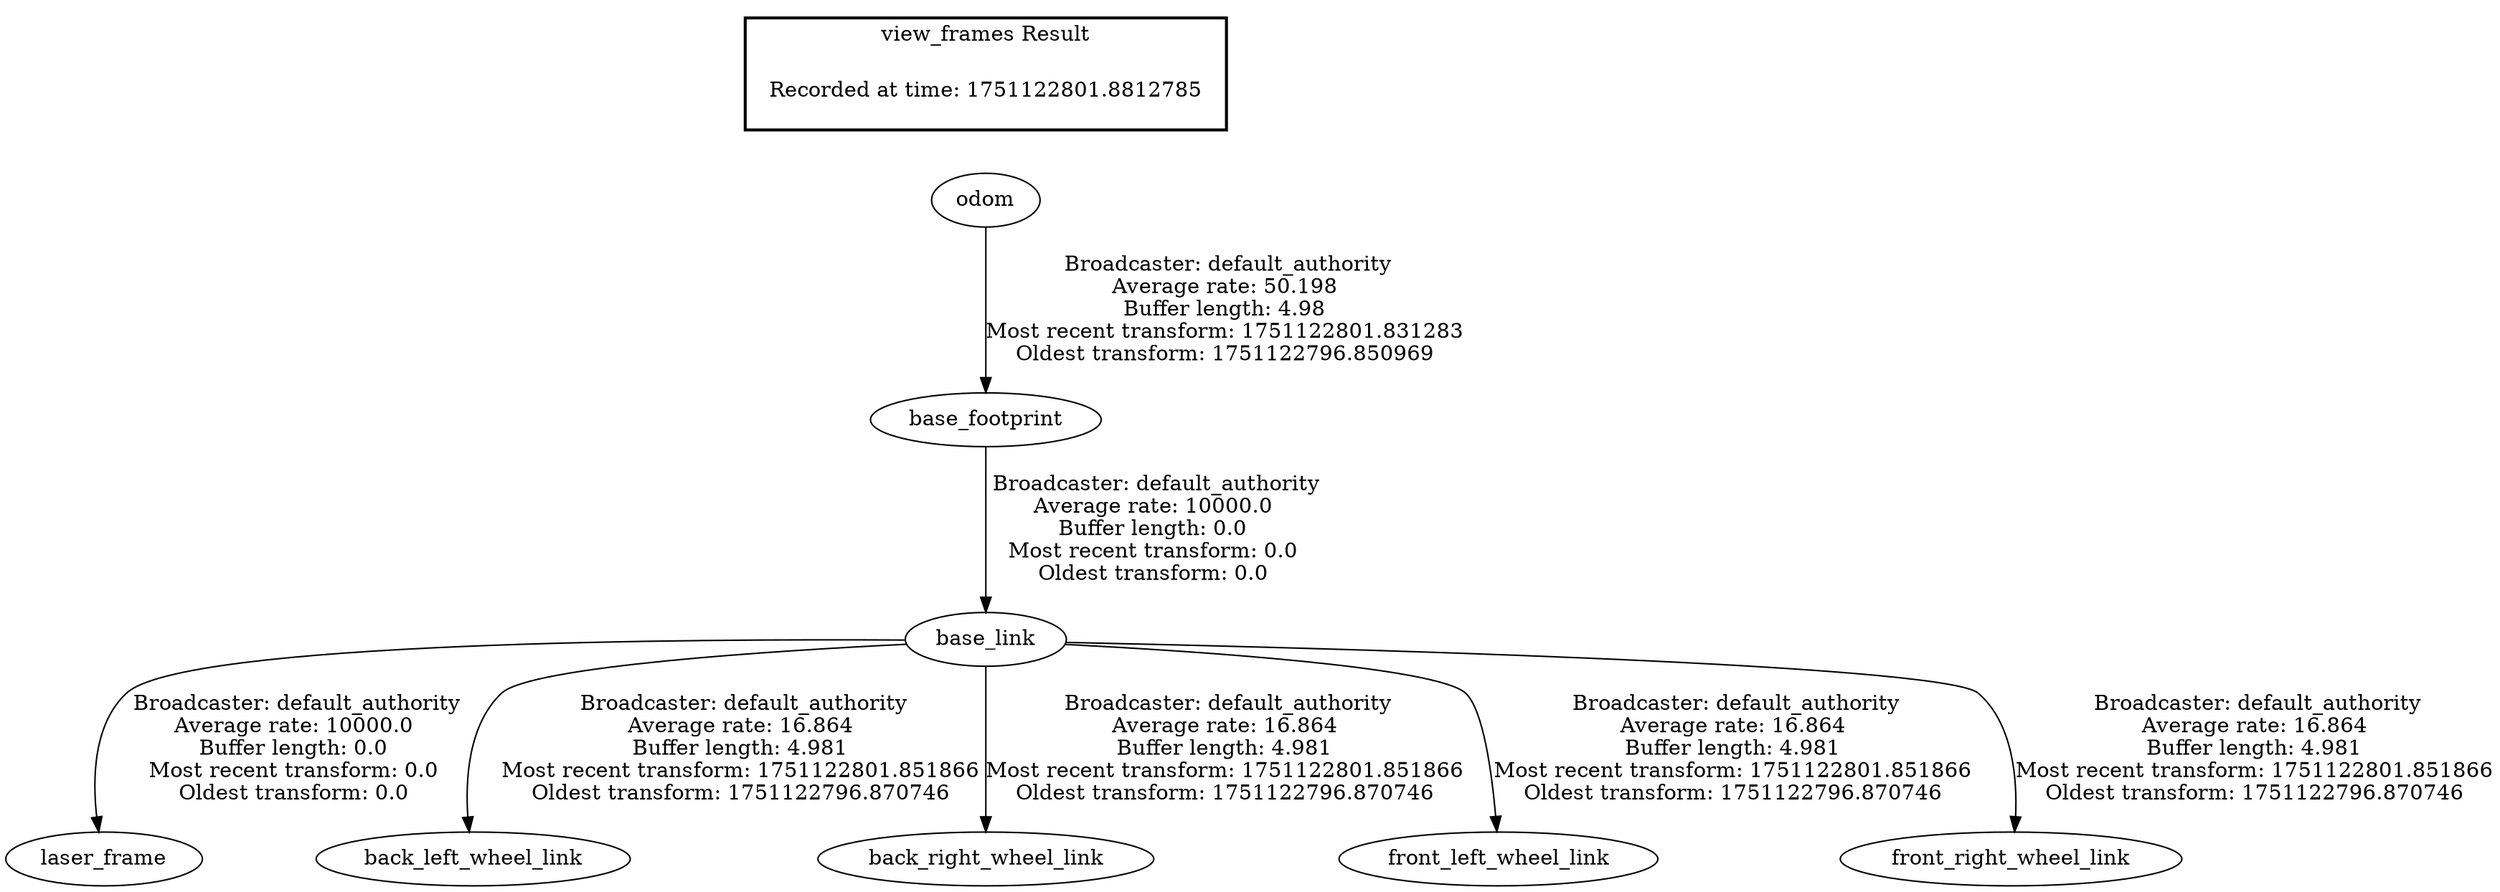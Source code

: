 digraph G {
"odom" -> "base_footprint"[label=" Broadcaster: default_authority\nAverage rate: 50.198\nBuffer length: 4.98\nMost recent transform: 1751122801.831283\nOldest transform: 1751122796.850969\n"];
"base_footprint" -> "base_link"[label=" Broadcaster: default_authority\nAverage rate: 10000.0\nBuffer length: 0.0\nMost recent transform: 0.0\nOldest transform: 0.0\n"];
"base_link" -> "laser_frame"[label=" Broadcaster: default_authority\nAverage rate: 10000.0\nBuffer length: 0.0\nMost recent transform: 0.0\nOldest transform: 0.0\n"];
"base_link" -> "back_left_wheel_link"[label=" Broadcaster: default_authority\nAverage rate: 16.864\nBuffer length: 4.981\nMost recent transform: 1751122801.851866\nOldest transform: 1751122796.870746\n"];
"base_link" -> "back_right_wheel_link"[label=" Broadcaster: default_authority\nAverage rate: 16.864\nBuffer length: 4.981\nMost recent transform: 1751122801.851866\nOldest transform: 1751122796.870746\n"];
"base_link" -> "front_left_wheel_link"[label=" Broadcaster: default_authority\nAverage rate: 16.864\nBuffer length: 4.981\nMost recent transform: 1751122801.851866\nOldest transform: 1751122796.870746\n"];
"base_link" -> "front_right_wheel_link"[label=" Broadcaster: default_authority\nAverage rate: 16.864\nBuffer length: 4.981\nMost recent transform: 1751122801.851866\nOldest transform: 1751122796.870746\n"];
edge [style=invis];
 subgraph cluster_legend { style=bold; color=black; label ="view_frames Result";
"Recorded at time: 1751122801.8812785"[ shape=plaintext ] ;
}->"odom";
}